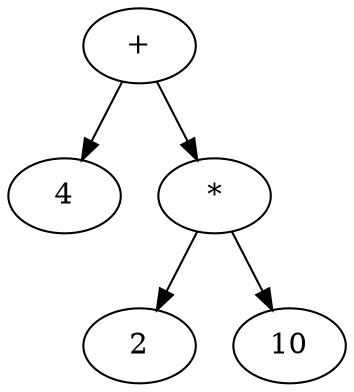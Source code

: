 digraph tree {
 1 [label="+"];
 1 -> 2;
 2 [label="4"];
 1 -> 3;
 3 [label="*"];
 3 -> 6;
 6 [label="2"];
 3 -> 7;
 7 [label="10"];
}
